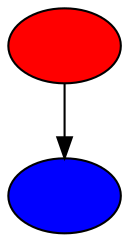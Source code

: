 digraph Grafo
{
0 [label=""style=filled, fillcolor=red]
1 [label=""style=filled, fillcolor=blue]
0->1;
}
